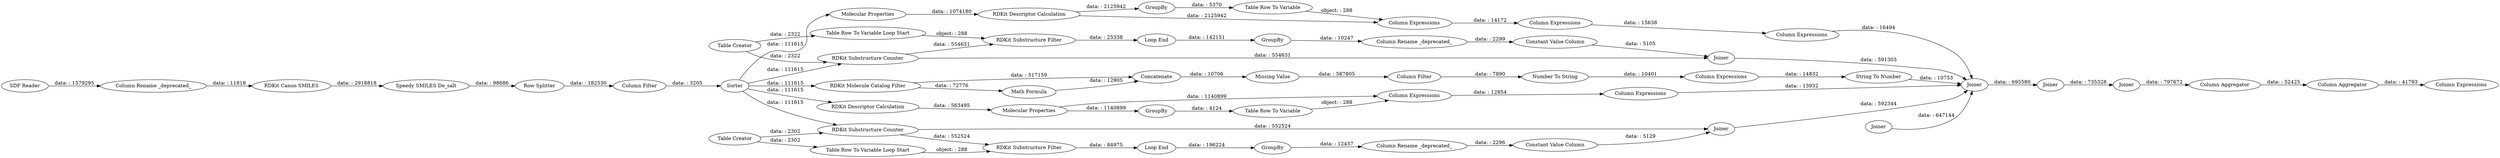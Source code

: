 digraph {
	"4023894067152850282_54" [label="Table Row To Variable Loop Start"]
	"-4610279325587773497_146" [label="Column Expressions"]
	"8387119119101509301_114" [label="Column Expressions"]
	"4023894067152850282_141" [label="Constant Value Column"]
	"-1750009047555180722_64" [label=Joiner]
	"666666492991715599_133" [label="Column Expressions"]
	"666666492991715599_6" [label="RDKit Descriptor Calculation"]
	"-8859640269096617965_156" [label="Column Expressions"]
	"-503447090896211013_109" [label="Column Rename _deprecated_"]
	"-1750009047555180722_142" [label="Constant Value Column"]
	"-8859640269096617965_32" [label=Joiner]
	"666666492991715599_7" [label="Molecular Properties"]
	"4023894067152850282_20" [label="Table Creator"]
	"4023894067152850282_57" [label="Column Rename _deprecated_"]
	"-4610279325587773497_26" [label="Molecular Properties"]
	"-8859640269096617965_40" [label=Joiner]
	"-503447090896211013_107" [label=Sorter]
	"-4610279325587773497_148" [label="Column Expressions"]
	"-4610279325587773497_143" [label=GroupBy]
	"-8859640269096617965_150" [label="Column Aggregator"]
	"-1750009047555180722_24" [label="RDKit Substructure Counter"]
	"666666492991715599_132" [label=GroupBy]
	"4023894067152850282_19" [label="RDKit Substructure Counter"]
	"4023894067152850282_55" [label="Loop End"]
	"-8859640269096617965_39" [label=Joiner]
	"-503447090896211013_157" [label="Row Splitter"]
	"666666492991715599_134" [label="Table Row To Variable"]
	"-8859640269096617965_149" [label="Column Aggregator"]
	"8387119119101509301_47" [label="Missing Value"]
	"-8859640269096617965_30" [label=Joiner]
	"8387119119101509301_68" [label="Column Filter"]
	"8387119119101509301_69" [label="Number To String"]
	"4023894067152850282_53" [label="RDKit Substructure Filter"]
	"-4610279325587773497_144" [label="Table Row To Variable"]
	"8387119119101509301_45" [label=Concatenate]
	"8387119119101509301_4" [label="RDKit Molecule Catalog Filter"]
	"836833599642091999_106" [label="Speedy SMILES De_salt"]
	"-1750009047555180722_59" [label="RDKit Substructure Filter"]
	"4023894067152850282_58" [label=Joiner]
	"836833599642091999_105" [label="RDKit Canon SMILES"]
	"-1750009047555180722_63" [label=GroupBy]
	"-1750009047555180722_60" [label="Column Rename _deprecated_"]
	"4023894067152850282_56" [label=GroupBy]
	"-1750009047555180722_61" [label="Table Row To Variable Loop Start"]
	"-4610279325587773497_145" [label="Column Expressions"]
	"-503447090896211013_111" [label="Column Filter"]
	"4710183410836713131_103" [label="SDF Reader"]
	"-4610279325587773497_48" [label="RDKit Descriptor Calculation"]
	"8387119119101509301_152" [label="String To Number"]
	"8387119119101509301_51" [label="Math Formula"]
	"-1750009047555180722_23" [label="Table Creator"]
	"-1750009047555180722_62" [label="Loop End"]
	"666666492991715599_135" [label="Column Expressions"]
	"-1750009047555180722_60" -> "-1750009047555180722_142" [label="data: : 2296"]
	"4023894067152850282_20" -> "4023894067152850282_54" [label="data: : 2322"]
	"-1750009047555180722_64" -> "-8859640269096617965_32" [label="data: : 592344"]
	"666666492991715599_134" -> "666666492991715599_133" [label="object: : 288"]
	"4023894067152850282_57" -> "4023894067152850282_141" [label="data: : 2299"]
	"-8859640269096617965_39" -> "-8859640269096617965_40" [label="data: : 735328"]
	"-503447090896211013_107" -> "8387119119101509301_4" [label="data: : 111615"]
	"666666492991715599_7" -> "666666492991715599_132" [label="data: : 1140899"]
	"4023894067152850282_56" -> "4023894067152850282_57" [label="data: : 10247"]
	"-4610279325587773497_145" -> "-4610279325587773497_146" [label="data: : 14172"]
	"-4610279325587773497_146" -> "-4610279325587773497_148" [label="data: : 15638"]
	"8387119119101509301_4" -> "8387119119101509301_45" [label="data: : 517159"]
	"-1750009047555180722_23" -> "-1750009047555180722_24" [label="data: : 2302"]
	"-503447090896211013_107" -> "666666492991715599_6" [label="data: : 111615"]
	"-503447090896211013_107" -> "-1750009047555180722_24" [label="data: : 111615"]
	"8387119119101509301_47" -> "8387119119101509301_68" [label="data: : 587805"]
	"8387119119101509301_69" -> "8387119119101509301_114" [label="data: : 10401"]
	"4023894067152850282_141" -> "4023894067152850282_58" [label="data: : 5105"]
	"-503447090896211013_111" -> "-503447090896211013_107" [label="data: : 3205"]
	"666666492991715599_133" -> "666666492991715599_135" [label="data: : 12854"]
	"-4610279325587773497_48" -> "-4610279325587773497_145" [label="data: : 2125942"]
	"666666492991715599_7" -> "666666492991715599_133" [label="data: : 1140899"]
	"-4610279325587773497_144" -> "-4610279325587773497_145" [label="object: : 288"]
	"836833599642091999_106" -> "-503447090896211013_157" [label="data: : 98686"]
	"-503447090896211013_109" -> "836833599642091999_105" [label="data: : 11818"]
	"-503447090896211013_107" -> "4023894067152850282_19" [label="data: : 111615"]
	"-4610279325587773497_26" -> "-4610279325587773497_48" [label="data: : 1074180"]
	"8387119119101509301_114" -> "8387119119101509301_152" [label="data: : 14832"]
	"-8859640269096617965_149" -> "-8859640269096617965_150" [label="data: : 52425"]
	"836833599642091999_105" -> "836833599642091999_106" [label="data: : 2918818"]
	"4023894067152850282_20" -> "4023894067152850282_19" [label="data: : 2322"]
	"-4610279325587773497_143" -> "-4610279325587773497_144" [label="data: : 5370"]
	"4710183410836713131_103" -> "-503447090896211013_109" [label="data: : 1579295"]
	"-4610279325587773497_148" -> "-8859640269096617965_32" [label="data: : 16494"]
	"8387119119101509301_152" -> "-8859640269096617965_32" [label="data: : 10753"]
	"-8859640269096617965_30" -> "-8859640269096617965_32" [label="data: : 647144"]
	"-1750009047555180722_62" -> "-1750009047555180722_63" [label="data: : 196224"]
	"-1750009047555180722_61" -> "-1750009047555180722_59" [label="object: : 288"]
	"-1750009047555180722_142" -> "-1750009047555180722_64" [label="data: : 5129"]
	"666666492991715599_135" -> "-8859640269096617965_32" [label="data: : 13932"]
	"8387119119101509301_45" -> "8387119119101509301_47" [label="data: : 10706"]
	"4023894067152850282_54" -> "4023894067152850282_53" [label="object: : 288"]
	"-8859640269096617965_40" -> "-8859640269096617965_149" [label="data: : 797672"]
	"-1750009047555180722_23" -> "-1750009047555180722_61" [label="data: : 2302"]
	"-1750009047555180722_59" -> "-1750009047555180722_62" [label="data: : 84975"]
	"-1750009047555180722_24" -> "-1750009047555180722_59" [label="data: : 552524"]
	"666666492991715599_6" -> "666666492991715599_7" [label="data: : 563495"]
	"4023894067152850282_53" -> "4023894067152850282_55" [label="data: : 25338"]
	"-4610279325587773497_48" -> "-4610279325587773497_143" [label="data: : 2125942"]
	"4023894067152850282_58" -> "-8859640269096617965_32" [label="data: : 591303"]
	"-503447090896211013_157" -> "-503447090896211013_111" [label="data: : 182530"]
	"-1750009047555180722_24" -> "-1750009047555180722_64" [label="data: : 552524"]
	"4023894067152850282_19" -> "4023894067152850282_53" [label="data: : 554631"]
	"-1750009047555180722_63" -> "-1750009047555180722_60" [label="data: : 12457"]
	"-503447090896211013_107" -> "-4610279325587773497_26" [label="data: : 111615"]
	"8387119119101509301_4" -> "8387119119101509301_51" [label="data: : 72776"]
	"8387119119101509301_51" -> "8387119119101509301_45" [label="data: : 12905"]
	"4023894067152850282_19" -> "4023894067152850282_58" [label="data: : 554631"]
	"-8859640269096617965_32" -> "-8859640269096617965_39" [label="data: : 695580"]
	"-8859640269096617965_150" -> "-8859640269096617965_156" [label="data: : 41793"]
	"4023894067152850282_55" -> "4023894067152850282_56" [label="data: : 142151"]
	"8387119119101509301_68" -> "8387119119101509301_69" [label="data: : 7890"]
	"666666492991715599_132" -> "666666492991715599_134" [label="data: : 4124"]
	rankdir=LR
}
